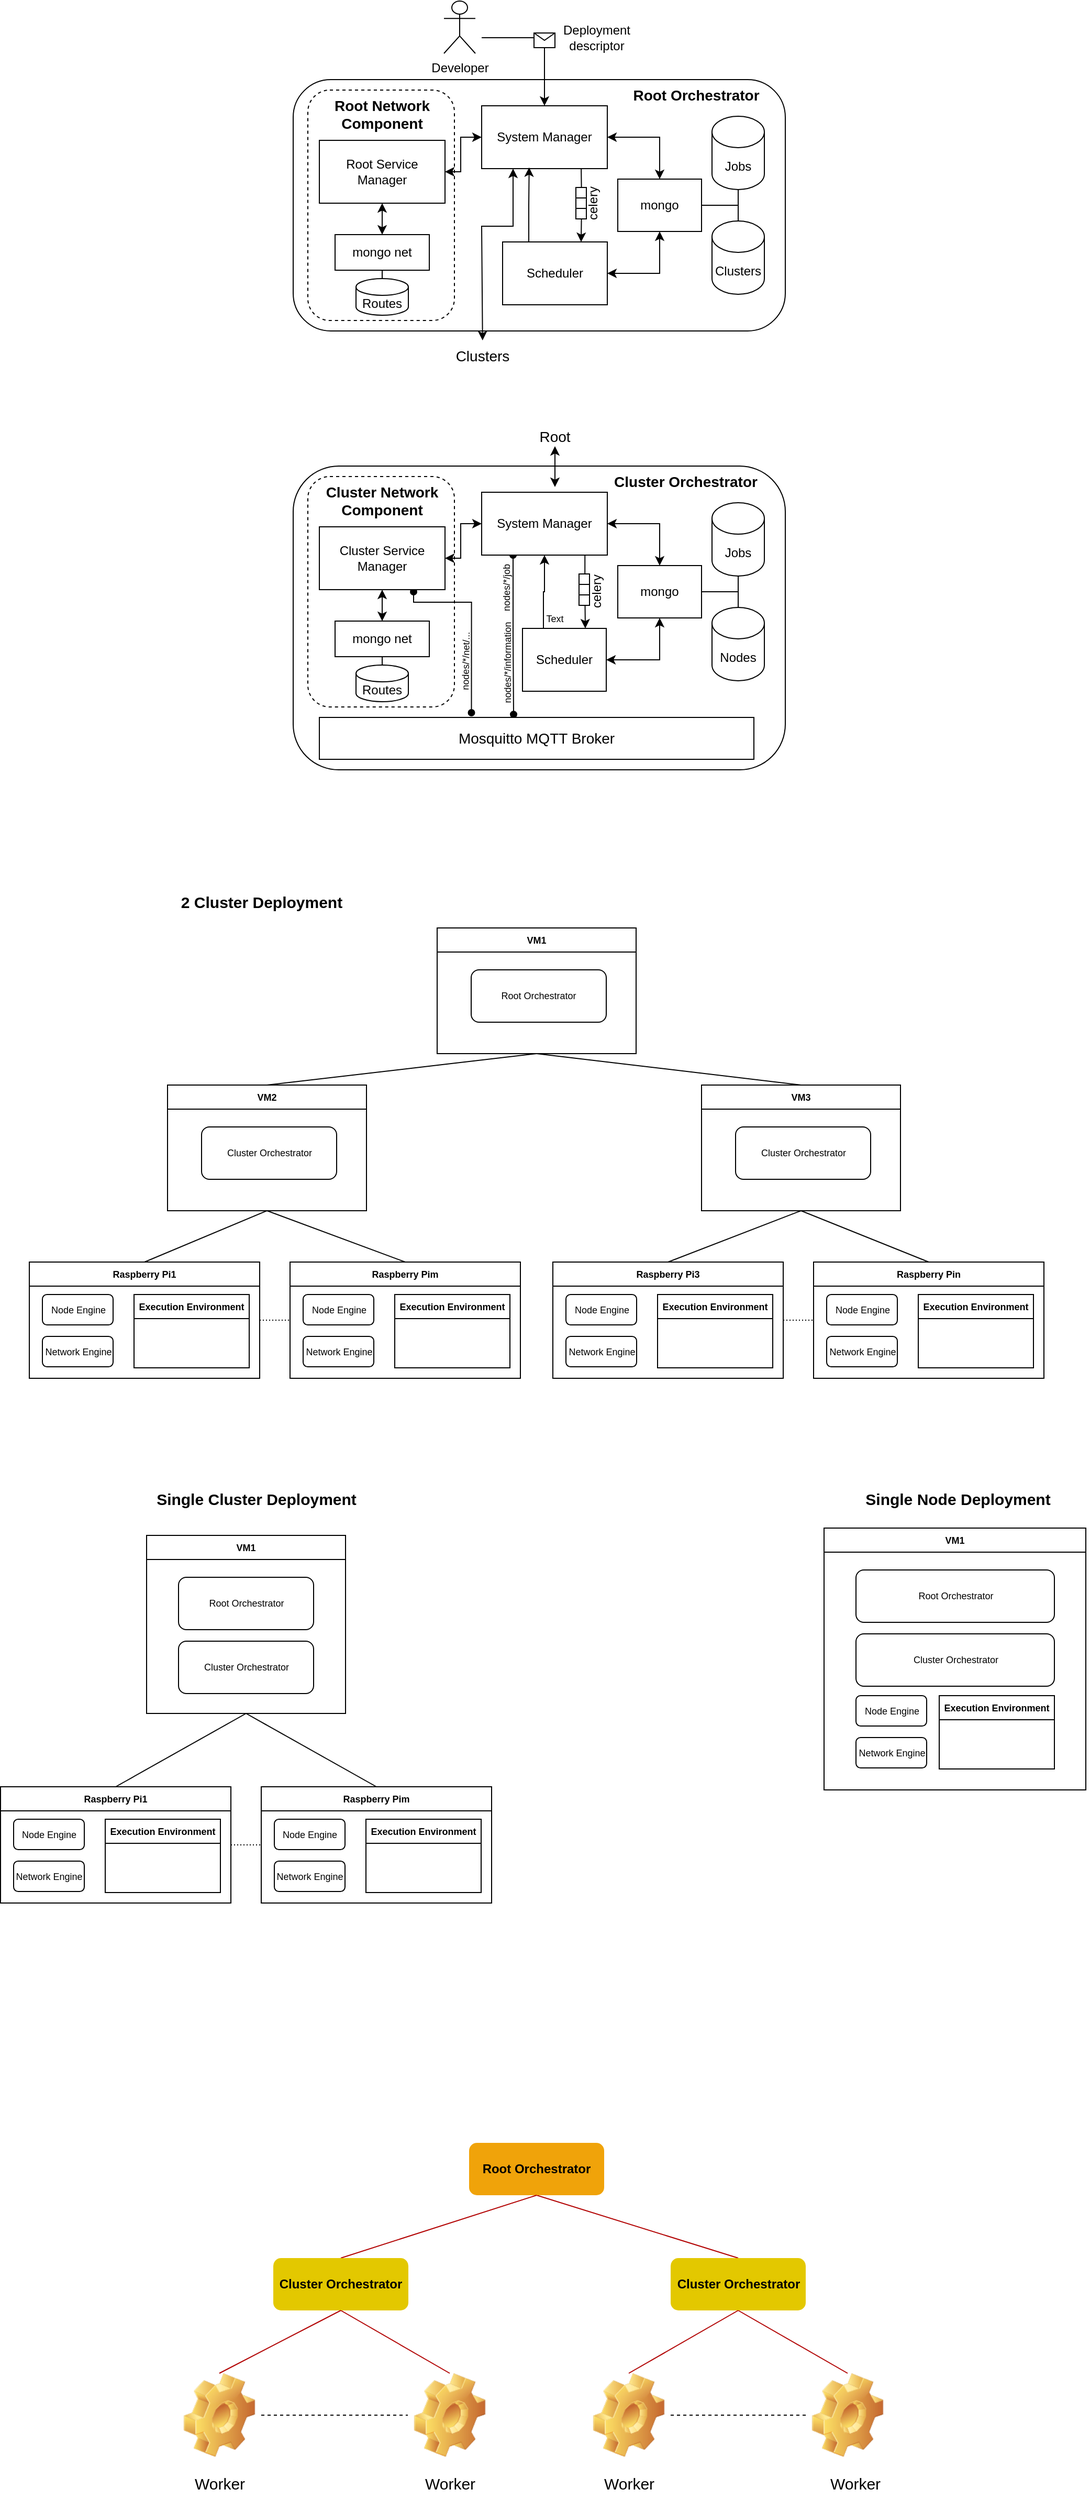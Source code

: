 <mxfile version="16.4.0" type="device"><diagram id="ZdwTuiK6LGV12zfFTO1-" name="Page-1"><mxGraphModel dx="1687" dy="1718" grid="1" gridSize="10" guides="1" tooltips="1" connect="1" arrows="1" fold="1" page="1" pageScale="1" pageWidth="827" pageHeight="1169" math="0" shadow="0"><root><mxCell id="0"/><mxCell id="1" parent="0"/><mxCell id="b5Y4_zGtjNbEffgwSiQB-1" value="" style="rounded=1;whiteSpace=wrap;html=1;" parent="1" vertex="1"><mxGeometry x="160" y="40" width="470" height="240" as="geometry"/></mxCell><mxCell id="b5Y4_zGtjNbEffgwSiQB-14" style="edgeStyle=orthogonalEdgeStyle;rounded=0;orthogonalLoop=1;jettySize=auto;html=1;entryX=0.75;entryY=0;entryDx=0;entryDy=0;endArrow=classic;endFill=1;" parent="1" target="b5Y4_zGtjNbEffgwSiQB-4" edge="1"><mxGeometry relative="1" as="geometry"><mxPoint x="435" y="120" as="sourcePoint"/></mxGeometry></mxCell><mxCell id="b5Y4_zGtjNbEffgwSiQB-27" style="edgeStyle=orthogonalEdgeStyle;rounded=0;orthogonalLoop=1;jettySize=auto;html=1;exitX=1;exitY=0.5;exitDx=0;exitDy=0;entryX=0.5;entryY=0;entryDx=0;entryDy=0;startArrow=classic;startFill=1;endArrow=classic;endFill=1;" parent="1" source="b5Y4_zGtjNbEffgwSiQB-2" target="b5Y4_zGtjNbEffgwSiQB-9" edge="1"><mxGeometry relative="1" as="geometry"/></mxCell><mxCell id="b5Y4_zGtjNbEffgwSiQB-2" value="System Manager" style="rounded=0;whiteSpace=wrap;html=1;" parent="1" vertex="1"><mxGeometry x="340" y="65" width="120" height="60" as="geometry"/></mxCell><mxCell id="b5Y4_zGtjNbEffgwSiQB-26" style="edgeStyle=orthogonalEdgeStyle;rounded=0;orthogonalLoop=1;jettySize=auto;html=1;exitX=1;exitY=0.5;exitDx=0;exitDy=0;endArrow=classic;endFill=1;startArrow=classic;startFill=1;" parent="1" source="b5Y4_zGtjNbEffgwSiQB-4" target="b5Y4_zGtjNbEffgwSiQB-9" edge="1"><mxGeometry relative="1" as="geometry"/></mxCell><mxCell id="b5Y4_zGtjNbEffgwSiQB-71" style="edgeStyle=orthogonalEdgeStyle;rounded=0;orthogonalLoop=1;jettySize=auto;html=1;exitX=0.25;exitY=0;exitDx=0;exitDy=0;entryX=0.378;entryY=0.981;entryDx=0;entryDy=0;entryPerimeter=0;fontSize=14;startArrow=none;startFill=0;endArrow=classic;endFill=1;" parent="1" source="b5Y4_zGtjNbEffgwSiQB-4" target="b5Y4_zGtjNbEffgwSiQB-2" edge="1"><mxGeometry relative="1" as="geometry"/></mxCell><mxCell id="b5Y4_zGtjNbEffgwSiQB-4" value="Scheduler" style="rounded=0;whiteSpace=wrap;html=1;" parent="1" vertex="1"><mxGeometry x="360" y="195" width="100" height="60" as="geometry"/></mxCell><mxCell id="b5Y4_zGtjNbEffgwSiQB-5" value="Jobs" style="shape=cylinder3;whiteSpace=wrap;html=1;boundedLbl=1;backgroundOutline=1;size=15;" parent="1" vertex="1"><mxGeometry x="560" y="75" width="50" height="70" as="geometry"/></mxCell><mxCell id="b5Y4_zGtjNbEffgwSiQB-7" value="" style="rounded=1;whiteSpace=wrap;html=1;dashed=1;" parent="1" vertex="1"><mxGeometry x="174" y="50" width="140" height="220" as="geometry"/></mxCell><mxCell id="b5Y4_zGtjNbEffgwSiQB-33" style="edgeStyle=orthogonalEdgeStyle;rounded=0;orthogonalLoop=1;jettySize=auto;html=1;exitX=0.5;exitY=1;exitDx=0;exitDy=0;entryX=0.5;entryY=0;entryDx=0;entryDy=0;startArrow=classic;startFill=1;endArrow=classic;endFill=1;" parent="1" source="b5Y4_zGtjNbEffgwSiQB-3" target="b5Y4_zGtjNbEffgwSiQB-31" edge="1"><mxGeometry relative="1" as="geometry"/></mxCell><mxCell id="b5Y4_zGtjNbEffgwSiQB-3" value="Root Service Manager" style="rounded=0;whiteSpace=wrap;html=1;" parent="1" vertex="1"><mxGeometry x="185" y="98" width="120" height="60" as="geometry"/></mxCell><mxCell id="b5Y4_zGtjNbEffgwSiQB-6" value="Routes" style="shape=cylinder3;whiteSpace=wrap;html=1;boundedLbl=1;backgroundOutline=1;size=8.0;" parent="1" vertex="1"><mxGeometry x="220" y="230" width="50" height="35" as="geometry"/></mxCell><mxCell id="b5Y4_zGtjNbEffgwSiQB-8" value="Clusters" style="shape=cylinder3;whiteSpace=wrap;html=1;boundedLbl=1;backgroundOutline=1;size=15;" parent="1" vertex="1"><mxGeometry x="560" y="175" width="50" height="70" as="geometry"/></mxCell><mxCell id="b5Y4_zGtjNbEffgwSiQB-11" style="edgeStyle=orthogonalEdgeStyle;rounded=0;orthogonalLoop=1;jettySize=auto;html=1;exitX=1;exitY=0.5;exitDx=0;exitDy=0;entryX=0.5;entryY=1;entryDx=0;entryDy=0;entryPerimeter=0;endArrow=none;endFill=0;" parent="1" source="b5Y4_zGtjNbEffgwSiQB-9" target="b5Y4_zGtjNbEffgwSiQB-5" edge="1"><mxGeometry relative="1" as="geometry"/></mxCell><mxCell id="b5Y4_zGtjNbEffgwSiQB-12" style="edgeStyle=orthogonalEdgeStyle;rounded=0;orthogonalLoop=1;jettySize=auto;html=1;exitX=1;exitY=0.5;exitDx=0;exitDy=0;entryX=0.5;entryY=0;entryDx=0;entryDy=0;entryPerimeter=0;endArrow=none;endFill=0;" parent="1" source="b5Y4_zGtjNbEffgwSiQB-9" target="b5Y4_zGtjNbEffgwSiQB-8" edge="1"><mxGeometry relative="1" as="geometry"/></mxCell><mxCell id="b5Y4_zGtjNbEffgwSiQB-9" value="mongo" style="rounded=0;whiteSpace=wrap;html=1;" parent="1" vertex="1"><mxGeometry x="470" y="135" width="80" height="50" as="geometry"/></mxCell><mxCell id="b5Y4_zGtjNbEffgwSiQB-24" value="" style="group" parent="1" vertex="1" connectable="0"><mxGeometry x="430" y="143" width="10" height="30" as="geometry"/></mxCell><mxCell id="b5Y4_zGtjNbEffgwSiQB-20" value="" style="rounded=0;whiteSpace=wrap;html=1;" parent="b5Y4_zGtjNbEffgwSiQB-24" vertex="1"><mxGeometry width="10" height="10" as="geometry"/></mxCell><mxCell id="b5Y4_zGtjNbEffgwSiQB-21" value="" style="rounded=0;whiteSpace=wrap;html=1;" parent="b5Y4_zGtjNbEffgwSiQB-24" vertex="1"><mxGeometry y="10" width="10" height="10" as="geometry"/></mxCell><mxCell id="b5Y4_zGtjNbEffgwSiQB-22" value="" style="rounded=0;whiteSpace=wrap;html=1;" parent="b5Y4_zGtjNbEffgwSiQB-24" vertex="1"><mxGeometry y="20" width="10" height="10" as="geometry"/></mxCell><mxCell id="b5Y4_zGtjNbEffgwSiQB-25" value="celery" style="text;html=1;strokeColor=none;fillColor=none;align=center;verticalAlign=middle;whiteSpace=wrap;rounded=0;rotation=-90;" parent="1" vertex="1"><mxGeometry x="409" y="148" width="75" height="20" as="geometry"/></mxCell><mxCell id="b5Y4_zGtjNbEffgwSiQB-29" style="edgeStyle=orthogonalEdgeStyle;rounded=0;orthogonalLoop=1;jettySize=auto;html=1;exitX=0;exitY=0.5;exitDx=0;exitDy=0;entryX=1;entryY=0.5;entryDx=0;entryDy=0;startArrow=classic;startFill=1;endArrow=classic;endFill=1;" parent="1" source="b5Y4_zGtjNbEffgwSiQB-2" target="b5Y4_zGtjNbEffgwSiQB-3" edge="1"><mxGeometry relative="1" as="geometry"><Array as="points"><mxPoint x="320" y="95"/><mxPoint x="320" y="128"/></Array></mxGeometry></mxCell><mxCell id="b5Y4_zGtjNbEffgwSiQB-34" style="edgeStyle=orthogonalEdgeStyle;rounded=0;orthogonalLoop=1;jettySize=auto;html=1;exitX=0.5;exitY=1;exitDx=0;exitDy=0;entryX=0.5;entryY=0;entryDx=0;entryDy=0;entryPerimeter=0;startArrow=none;startFill=0;endArrow=none;endFill=0;" parent="1" source="b5Y4_zGtjNbEffgwSiQB-31" target="b5Y4_zGtjNbEffgwSiQB-6" edge="1"><mxGeometry relative="1" as="geometry"/></mxCell><mxCell id="b5Y4_zGtjNbEffgwSiQB-31" value="mongo net" style="rounded=0;whiteSpace=wrap;html=1;" parent="1" vertex="1"><mxGeometry x="200" y="188" width="90" height="34" as="geometry"/></mxCell><mxCell id="b5Y4_zGtjNbEffgwSiQB-35" value="Developer" style="shape=umlActor;verticalLabelPosition=bottom;verticalAlign=top;html=1;outlineConnect=0;" parent="1" vertex="1"><mxGeometry x="304" y="-35" width="30" height="50" as="geometry"/></mxCell><mxCell id="b5Y4_zGtjNbEffgwSiQB-36" value="" style="endArrow=classic;html=1;rounded=0;entryX=0.5;entryY=0;entryDx=0;entryDy=0;" parent="1" target="b5Y4_zGtjNbEffgwSiQB-2" edge="1"><mxGeometry relative="1" as="geometry"><mxPoint x="340" as="sourcePoint"/><mxPoint x="430" y="-40" as="targetPoint"/><Array as="points"><mxPoint x="400"/></Array></mxGeometry></mxCell><mxCell id="b5Y4_zGtjNbEffgwSiQB-37" value="" style="shape=message;html=1;outlineConnect=0;" parent="b5Y4_zGtjNbEffgwSiQB-36" vertex="1"><mxGeometry width="20" height="14" relative="1" as="geometry"><mxPoint x="-10" y="-7" as="offset"/></mxGeometry></mxCell><mxCell id="b5Y4_zGtjNbEffgwSiQB-38" value="Deployment descriptor" style="text;html=1;strokeColor=none;fillColor=none;align=center;verticalAlign=middle;whiteSpace=wrap;rounded=0;" parent="1" vertex="1"><mxGeometry x="420" y="-15" width="60" height="30" as="geometry"/></mxCell><mxCell id="b5Y4_zGtjNbEffgwSiQB-39" value="&lt;b&gt;&lt;font style=&quot;font-size: 14px&quot;&gt;Root Orchestrator&lt;/font&gt;&lt;/b&gt;" style="text;html=1;strokeColor=none;fillColor=none;align=center;verticalAlign=middle;whiteSpace=wrap;rounded=0;dashed=1;" parent="1" vertex="1"><mxGeometry x="480" y="40" width="130" height="30" as="geometry"/></mxCell><mxCell id="b5Y4_zGtjNbEffgwSiQB-40" value="&lt;b&gt;&lt;font style=&quot;font-size: 14px&quot;&gt;Root Network Component&lt;/font&gt;&lt;/b&gt;" style="text;html=1;strokeColor=none;fillColor=none;align=center;verticalAlign=middle;whiteSpace=wrap;rounded=0;dashed=1;" parent="1" vertex="1"><mxGeometry x="185" y="58" width="120" height="30" as="geometry"/></mxCell><mxCell id="b5Y4_zGtjNbEffgwSiQB-42" value="" style="rounded=1;whiteSpace=wrap;html=1;" parent="1" vertex="1"><mxGeometry x="160" y="409" width="470" height="290" as="geometry"/></mxCell><mxCell id="b5Y4_zGtjNbEffgwSiQB-43" style="edgeStyle=orthogonalEdgeStyle;rounded=0;orthogonalLoop=1;jettySize=auto;html=1;exitX=0.822;exitY=0.994;exitDx=0;exitDy=0;entryX=0.75;entryY=0;entryDx=0;entryDy=0;endArrow=classic;endFill=1;exitPerimeter=0;" parent="1" source="b5Y4_zGtjNbEffgwSiQB-45" target="b5Y4_zGtjNbEffgwSiQB-48" edge="1"><mxGeometry relative="1" as="geometry"/></mxCell><mxCell id="b5Y4_zGtjNbEffgwSiQB-44" style="edgeStyle=orthogonalEdgeStyle;rounded=0;orthogonalLoop=1;jettySize=auto;html=1;exitX=1;exitY=0.5;exitDx=0;exitDy=0;entryX=0.5;entryY=0;entryDx=0;entryDy=0;startArrow=classic;startFill=1;endArrow=classic;endFill=1;" parent="1" source="b5Y4_zGtjNbEffgwSiQB-45" target="b5Y4_zGtjNbEffgwSiQB-57" edge="1"><mxGeometry relative="1" as="geometry"/></mxCell><mxCell id="b5Y4_zGtjNbEffgwSiQB-70" style="edgeStyle=orthogonalEdgeStyle;rounded=0;orthogonalLoop=1;jettySize=auto;html=1;exitX=0.25;exitY=1;exitDx=0;exitDy=0;entryX=0.447;entryY=-0.071;entryDx=0;entryDy=0;entryPerimeter=0;fontSize=14;startArrow=oval;startFill=1;endArrow=oval;endFill=1;" parent="1" source="b5Y4_zGtjNbEffgwSiQB-45" target="b5Y4_zGtjNbEffgwSiQB-68" edge="1"><mxGeometry relative="1" as="geometry"/></mxCell><mxCell id="b5Y4_zGtjNbEffgwSiQB-45" value="System Manager" style="rounded=0;whiteSpace=wrap;html=1;" parent="1" vertex="1"><mxGeometry x="340" y="434" width="120" height="60" as="geometry"/></mxCell><mxCell id="b5Y4_zGtjNbEffgwSiQB-46" style="edgeStyle=orthogonalEdgeStyle;rounded=0;orthogonalLoop=1;jettySize=auto;html=1;exitX=0.25;exitY=0;exitDx=0;exitDy=0;entryX=0.5;entryY=1;entryDx=0;entryDy=0;endArrow=classic;endFill=1;" parent="1" source="b5Y4_zGtjNbEffgwSiQB-48" target="b5Y4_zGtjNbEffgwSiQB-45" edge="1"><mxGeometry relative="1" as="geometry"/></mxCell><mxCell id="b5Y4_zGtjNbEffgwSiQB-47" style="edgeStyle=orthogonalEdgeStyle;rounded=0;orthogonalLoop=1;jettySize=auto;html=1;exitX=1;exitY=0.5;exitDx=0;exitDy=0;endArrow=classic;endFill=1;startArrow=classic;startFill=1;" parent="1" source="b5Y4_zGtjNbEffgwSiQB-48" target="b5Y4_zGtjNbEffgwSiQB-57" edge="1"><mxGeometry relative="1" as="geometry"/></mxCell><mxCell id="b5Y4_zGtjNbEffgwSiQB-48" value="Scheduler" style="rounded=0;whiteSpace=wrap;html=1;" parent="1" vertex="1"><mxGeometry x="379" y="564" width="80" height="60" as="geometry"/></mxCell><mxCell id="b5Y4_zGtjNbEffgwSiQB-49" value="Jobs" style="shape=cylinder3;whiteSpace=wrap;html=1;boundedLbl=1;backgroundOutline=1;size=15;" parent="1" vertex="1"><mxGeometry x="560" y="444" width="50" height="70" as="geometry"/></mxCell><mxCell id="b5Y4_zGtjNbEffgwSiQB-50" value="" style="rounded=1;whiteSpace=wrap;html=1;dashed=1;" parent="1" vertex="1"><mxGeometry x="174" y="419" width="140" height="220" as="geometry"/></mxCell><mxCell id="b5Y4_zGtjNbEffgwSiQB-51" style="edgeStyle=orthogonalEdgeStyle;rounded=0;orthogonalLoop=1;jettySize=auto;html=1;exitX=0.5;exitY=1;exitDx=0;exitDy=0;entryX=0.5;entryY=0;entryDx=0;entryDy=0;startArrow=classic;startFill=1;endArrow=classic;endFill=1;" parent="1" source="b5Y4_zGtjNbEffgwSiQB-52" target="b5Y4_zGtjNbEffgwSiQB-65" edge="1"><mxGeometry relative="1" as="geometry"/></mxCell><mxCell id="b5Y4_zGtjNbEffgwSiQB-69" style="edgeStyle=orthogonalEdgeStyle;rounded=0;orthogonalLoop=1;jettySize=auto;html=1;fontSize=14;startArrow=oval;startFill=1;endArrow=oval;endFill=1;entryX=0.35;entryY=-0.113;entryDx=0;entryDy=0;entryPerimeter=0;" parent="1" target="b5Y4_zGtjNbEffgwSiQB-68" edge="1"><mxGeometry relative="1" as="geometry"><mxPoint x="275" y="529" as="sourcePoint"/><mxPoint x="330" y="639" as="targetPoint"/><Array as="points"><mxPoint x="275" y="539"/><mxPoint x="330" y="539"/></Array></mxGeometry></mxCell><mxCell id="b5Y4_zGtjNbEffgwSiQB-52" value="Cluster Service Manager" style="rounded=0;whiteSpace=wrap;html=1;" parent="1" vertex="1"><mxGeometry x="185" y="467" width="120" height="60" as="geometry"/></mxCell><mxCell id="b5Y4_zGtjNbEffgwSiQB-53" value="Routes" style="shape=cylinder3;whiteSpace=wrap;html=1;boundedLbl=1;backgroundOutline=1;size=8.0;" parent="1" vertex="1"><mxGeometry x="220" y="599" width="50" height="35" as="geometry"/></mxCell><mxCell id="b5Y4_zGtjNbEffgwSiQB-54" value="Nodes" style="shape=cylinder3;whiteSpace=wrap;html=1;boundedLbl=1;backgroundOutline=1;size=15;" parent="1" vertex="1"><mxGeometry x="560" y="544" width="50" height="70" as="geometry"/></mxCell><mxCell id="b5Y4_zGtjNbEffgwSiQB-55" style="edgeStyle=orthogonalEdgeStyle;rounded=0;orthogonalLoop=1;jettySize=auto;html=1;exitX=1;exitY=0.5;exitDx=0;exitDy=0;entryX=0.5;entryY=1;entryDx=0;entryDy=0;entryPerimeter=0;endArrow=none;endFill=0;" parent="1" source="b5Y4_zGtjNbEffgwSiQB-57" target="b5Y4_zGtjNbEffgwSiQB-49" edge="1"><mxGeometry relative="1" as="geometry"/></mxCell><mxCell id="b5Y4_zGtjNbEffgwSiQB-56" style="edgeStyle=orthogonalEdgeStyle;rounded=0;orthogonalLoop=1;jettySize=auto;html=1;exitX=1;exitY=0.5;exitDx=0;exitDy=0;entryX=0.5;entryY=0;entryDx=0;entryDy=0;entryPerimeter=0;endArrow=none;endFill=0;" parent="1" source="b5Y4_zGtjNbEffgwSiQB-57" target="b5Y4_zGtjNbEffgwSiQB-54" edge="1"><mxGeometry relative="1" as="geometry"/></mxCell><mxCell id="b5Y4_zGtjNbEffgwSiQB-57" value="mongo" style="rounded=0;whiteSpace=wrap;html=1;" parent="1" vertex="1"><mxGeometry x="470" y="504" width="80" height="50" as="geometry"/></mxCell><mxCell id="b5Y4_zGtjNbEffgwSiQB-58" value="" style="group" parent="1" vertex="1" connectable="0"><mxGeometry x="433" y="512" width="10" height="30" as="geometry"/></mxCell><mxCell id="b5Y4_zGtjNbEffgwSiQB-59" value="" style="rounded=0;whiteSpace=wrap;html=1;" parent="b5Y4_zGtjNbEffgwSiQB-58" vertex="1"><mxGeometry width="10" height="10" as="geometry"/></mxCell><mxCell id="b5Y4_zGtjNbEffgwSiQB-60" value="" style="rounded=0;whiteSpace=wrap;html=1;" parent="b5Y4_zGtjNbEffgwSiQB-58" vertex="1"><mxGeometry y="10" width="10" height="10" as="geometry"/></mxCell><mxCell id="b5Y4_zGtjNbEffgwSiQB-61" value="" style="rounded=0;whiteSpace=wrap;html=1;" parent="b5Y4_zGtjNbEffgwSiQB-58" vertex="1"><mxGeometry y="20" width="10" height="10" as="geometry"/></mxCell><mxCell id="b5Y4_zGtjNbEffgwSiQB-62" value="celery" style="text;html=1;strokeColor=none;fillColor=none;align=center;verticalAlign=middle;whiteSpace=wrap;rounded=0;rotation=-90;" parent="1" vertex="1"><mxGeometry x="412.5" y="519" width="75" height="20" as="geometry"/></mxCell><mxCell id="b5Y4_zGtjNbEffgwSiQB-63" style="edgeStyle=orthogonalEdgeStyle;rounded=0;orthogonalLoop=1;jettySize=auto;html=1;exitX=0;exitY=0.5;exitDx=0;exitDy=0;entryX=1;entryY=0.5;entryDx=0;entryDy=0;startArrow=classic;startFill=1;endArrow=classic;endFill=1;" parent="1" source="b5Y4_zGtjNbEffgwSiQB-45" target="b5Y4_zGtjNbEffgwSiQB-52" edge="1"><mxGeometry relative="1" as="geometry"><Array as="points"><mxPoint x="320" y="464"/><mxPoint x="320" y="497"/></Array></mxGeometry></mxCell><mxCell id="b5Y4_zGtjNbEffgwSiQB-64" style="edgeStyle=orthogonalEdgeStyle;rounded=0;orthogonalLoop=1;jettySize=auto;html=1;exitX=0.5;exitY=1;exitDx=0;exitDy=0;entryX=0.5;entryY=0;entryDx=0;entryDy=0;entryPerimeter=0;startArrow=none;startFill=0;endArrow=none;endFill=0;" parent="1" source="b5Y4_zGtjNbEffgwSiQB-65" target="b5Y4_zGtjNbEffgwSiQB-53" edge="1"><mxGeometry relative="1" as="geometry"/></mxCell><mxCell id="b5Y4_zGtjNbEffgwSiQB-65" value="mongo net" style="rounded=0;whiteSpace=wrap;html=1;" parent="1" vertex="1"><mxGeometry x="200" y="557" width="90" height="34" as="geometry"/></mxCell><mxCell id="b5Y4_zGtjNbEffgwSiQB-66" value="&lt;b&gt;&lt;font style=&quot;font-size: 14px&quot;&gt;Cluster Orchestrator&lt;/font&gt;&lt;/b&gt;" style="text;html=1;strokeColor=none;fillColor=none;align=center;verticalAlign=middle;whiteSpace=wrap;rounded=0;dashed=1;" parent="1" vertex="1"><mxGeometry x="460" y="409" width="150" height="30" as="geometry"/></mxCell><mxCell id="b5Y4_zGtjNbEffgwSiQB-67" value="&lt;b&gt;&lt;font style=&quot;font-size: 14px&quot;&gt;Cluster Network Component&lt;/font&gt;&lt;/b&gt;" style="text;html=1;strokeColor=none;fillColor=none;align=center;verticalAlign=middle;whiteSpace=wrap;rounded=0;dashed=1;" parent="1" vertex="1"><mxGeometry x="185" y="427" width="120" height="30" as="geometry"/></mxCell><mxCell id="b5Y4_zGtjNbEffgwSiQB-68" value="Mosquitto MQTT Broker" style="rounded=0;whiteSpace=wrap;html=1;fontSize=14;" parent="1" vertex="1"><mxGeometry x="185" y="649" width="415" height="40" as="geometry"/></mxCell><mxCell id="b5Y4_zGtjNbEffgwSiQB-74" value="" style="endArrow=classic;startArrow=classic;html=1;rounded=0;fontSize=14;entryX=0.25;entryY=1;entryDx=0;entryDy=0;" parent="1" source="b5Y4_zGtjNbEffgwSiQB-75" target="b5Y4_zGtjNbEffgwSiQB-2" edge="1"><mxGeometry width="50" height="50" relative="1" as="geometry"><mxPoint x="340" y="290" as="sourcePoint"/><mxPoint x="390" y="260" as="targetPoint"/><Array as="points"><mxPoint x="340" y="180"/><mxPoint x="370" y="180"/></Array></mxGeometry></mxCell><mxCell id="b5Y4_zGtjNbEffgwSiQB-75" value="Clusters" style="text;html=1;strokeColor=none;fillColor=none;align=center;verticalAlign=middle;whiteSpace=wrap;rounded=0;fontSize=14;" parent="1" vertex="1"><mxGeometry x="311" y="289" width="60" height="30" as="geometry"/></mxCell><mxCell id="b5Y4_zGtjNbEffgwSiQB-76" value="" style="endArrow=classic;startArrow=classic;html=1;rounded=0;fontSize=14;" parent="1" edge="1"><mxGeometry width="50" height="50" relative="1" as="geometry"><mxPoint x="410" y="429" as="sourcePoint"/><mxPoint x="410" y="390" as="targetPoint"/></mxGeometry></mxCell><mxCell id="b5Y4_zGtjNbEffgwSiQB-77" value="Root" style="text;html=1;strokeColor=none;fillColor=none;align=center;verticalAlign=middle;whiteSpace=wrap;rounded=0;fontSize=14;" parent="1" vertex="1"><mxGeometry x="380" y="366" width="60" height="30" as="geometry"/></mxCell><mxCell id="b5Y4_zGtjNbEffgwSiQB-78" value="&lt;font style=&quot;font-size: 9px&quot;&gt;nodes/*/net/...&lt;/font&gt;" style="text;html=1;strokeColor=none;fillColor=none;align=center;verticalAlign=middle;whiteSpace=wrap;rounded=0;fontSize=14;rotation=-89;" parent="1" vertex="1"><mxGeometry x="293" y="580" width="60" height="30" as="geometry"/></mxCell><mxCell id="b5Y4_zGtjNbEffgwSiQB-79" value="Text" style="text;html=1;strokeColor=none;fillColor=none;align=center;verticalAlign=middle;whiteSpace=wrap;rounded=0;fontSize=9;" parent="1" vertex="1"><mxGeometry x="380" y="540" width="60" height="30" as="geometry"/></mxCell><mxCell id="b5Y4_zGtjNbEffgwSiQB-80" value="nodes/*/information&amp;nbsp;&amp;nbsp;" style="text;html=1;strokeColor=none;fillColor=none;align=center;verticalAlign=middle;whiteSpace=wrap;rounded=0;fontSize=9;rotation=-90;" parent="1" vertex="1"><mxGeometry x="335" y="579" width="60" height="30" as="geometry"/></mxCell><mxCell id="b5Y4_zGtjNbEffgwSiQB-81" value="nodes/*/job" style="text;html=1;strokeColor=none;fillColor=none;align=center;verticalAlign=middle;whiteSpace=wrap;rounded=0;fontSize=9;rotation=-90;" parent="1" vertex="1"><mxGeometry x="334" y="510" width="60" height="30" as="geometry"/></mxCell><mxCell id="b5Y4_zGtjNbEffgwSiQB-82" value="VM1" style="swimlane;fontSize=9;" parent="1" vertex="1"><mxGeometry x="297.5" y="850" width="190" height="120" as="geometry"/></mxCell><mxCell id="b5Y4_zGtjNbEffgwSiQB-83" value="Root Orchestrator" style="rounded=1;whiteSpace=wrap;html=1;fontSize=9;" parent="b5Y4_zGtjNbEffgwSiQB-82" vertex="1"><mxGeometry x="32.5" y="40" width="129" height="50" as="geometry"/></mxCell><mxCell id="b5Y4_zGtjNbEffgwSiQB-110" style="edgeStyle=none;rounded=0;orthogonalLoop=1;jettySize=auto;html=1;exitX=0.5;exitY=0;exitDx=0;exitDy=0;entryX=0.5;entryY=1;entryDx=0;entryDy=0;fontSize=9;startArrow=none;startFill=0;endArrow=none;endFill=0;" parent="1" source="b5Y4_zGtjNbEffgwSiQB-86" target="b5Y4_zGtjNbEffgwSiQB-82" edge="1"><mxGeometry relative="1" as="geometry"/></mxCell><mxCell id="b5Y4_zGtjNbEffgwSiQB-86" value="VM2" style="swimlane;fontSize=9;" parent="1" vertex="1"><mxGeometry x="40" y="1000" width="190" height="120" as="geometry"/></mxCell><mxCell id="b5Y4_zGtjNbEffgwSiQB-87" value="Cluster Orchestrator" style="rounded=1;whiteSpace=wrap;html=1;fontSize=9;" parent="b5Y4_zGtjNbEffgwSiQB-86" vertex="1"><mxGeometry x="32.5" y="40" width="129" height="50" as="geometry"/></mxCell><mxCell id="b5Y4_zGtjNbEffgwSiQB-111" style="edgeStyle=none;rounded=0;orthogonalLoop=1;jettySize=auto;html=1;exitX=0.5;exitY=0;exitDx=0;exitDy=0;entryX=0.5;entryY=1;entryDx=0;entryDy=0;fontSize=9;startArrow=none;startFill=0;endArrow=none;endFill=0;" parent="1" source="b5Y4_zGtjNbEffgwSiQB-88" target="b5Y4_zGtjNbEffgwSiQB-82" edge="1"><mxGeometry relative="1" as="geometry"/></mxCell><mxCell id="b5Y4_zGtjNbEffgwSiQB-88" value="VM3" style="swimlane;fontSize=9;" parent="1" vertex="1"><mxGeometry x="550" y="1000" width="190" height="120" as="geometry"/></mxCell><mxCell id="b5Y4_zGtjNbEffgwSiQB-89" value="Cluster Orchestrator" style="rounded=1;whiteSpace=wrap;html=1;fontSize=9;" parent="b5Y4_zGtjNbEffgwSiQB-88" vertex="1"><mxGeometry x="32.5" y="40" width="129" height="50" as="geometry"/></mxCell><mxCell id="b5Y4_zGtjNbEffgwSiQB-106" style="rounded=0;orthogonalLoop=1;jettySize=auto;html=1;exitX=0.5;exitY=0;exitDx=0;exitDy=0;entryX=0.5;entryY=1;entryDx=0;entryDy=0;fontSize=9;startArrow=none;startFill=0;endArrow=none;endFill=0;" parent="1" source="b5Y4_zGtjNbEffgwSiQB-90" target="b5Y4_zGtjNbEffgwSiQB-86" edge="1"><mxGeometry relative="1" as="geometry"/></mxCell><mxCell id="b5Y4_zGtjNbEffgwSiQB-120" style="edgeStyle=none;rounded=0;orthogonalLoop=1;jettySize=auto;html=1;exitX=1;exitY=0.5;exitDx=0;exitDy=0;entryX=0;entryY=0.5;entryDx=0;entryDy=0;dashed=1;dashPattern=1 2;fontSize=15;startArrow=none;startFill=0;endArrow=none;endFill=0;" parent="1" source="b5Y4_zGtjNbEffgwSiQB-90" target="b5Y4_zGtjNbEffgwSiQB-94" edge="1"><mxGeometry relative="1" as="geometry"/></mxCell><mxCell id="b5Y4_zGtjNbEffgwSiQB-90" value="Raspberry Pi1" style="swimlane;fontSize=9;" parent="1" vertex="1"><mxGeometry x="-92" y="1169" width="220" height="111" as="geometry"/></mxCell><mxCell id="b5Y4_zGtjNbEffgwSiQB-91" value="Node Engine" style="rounded=1;whiteSpace=wrap;html=1;fontSize=9;" parent="b5Y4_zGtjNbEffgwSiQB-90" vertex="1"><mxGeometry x="12.5" y="31" width="67.5" height="29" as="geometry"/></mxCell><mxCell id="b5Y4_zGtjNbEffgwSiQB-92" value="Network Engine" style="rounded=1;whiteSpace=wrap;html=1;fontSize=9;" parent="b5Y4_zGtjNbEffgwSiQB-90" vertex="1"><mxGeometry x="12.5" y="71" width="67.5" height="29" as="geometry"/></mxCell><mxCell id="b5Y4_zGtjNbEffgwSiQB-93" value="Execution Environment" style="swimlane;fontSize=9;" parent="b5Y4_zGtjNbEffgwSiQB-90" vertex="1"><mxGeometry x="100" y="31" width="110" height="70" as="geometry"/></mxCell><mxCell id="b5Y4_zGtjNbEffgwSiQB-94" value="Raspberry Pim" style="swimlane;fontSize=9;" parent="1" vertex="1"><mxGeometry x="157" y="1169" width="220" height="111" as="geometry"/></mxCell><mxCell id="b5Y4_zGtjNbEffgwSiQB-95" value="Node Engine" style="rounded=1;whiteSpace=wrap;html=1;fontSize=9;" parent="b5Y4_zGtjNbEffgwSiQB-94" vertex="1"><mxGeometry x="12.5" y="31" width="67.5" height="29" as="geometry"/></mxCell><mxCell id="b5Y4_zGtjNbEffgwSiQB-96" value="Network Engine" style="rounded=1;whiteSpace=wrap;html=1;fontSize=9;" parent="b5Y4_zGtjNbEffgwSiQB-94" vertex="1"><mxGeometry x="12.5" y="71" width="67.5" height="29" as="geometry"/></mxCell><mxCell id="b5Y4_zGtjNbEffgwSiQB-97" value="Execution Environment" style="swimlane;fontSize=9;" parent="b5Y4_zGtjNbEffgwSiQB-94" vertex="1"><mxGeometry x="100" y="31" width="110" height="70" as="geometry"/></mxCell><mxCell id="b5Y4_zGtjNbEffgwSiQB-108" style="edgeStyle=none;rounded=0;orthogonalLoop=1;jettySize=auto;html=1;exitX=0.5;exitY=0;exitDx=0;exitDy=0;entryX=0.5;entryY=1;entryDx=0;entryDy=0;fontSize=9;startArrow=none;startFill=0;endArrow=none;endFill=0;" parent="1" source="b5Y4_zGtjNbEffgwSiQB-98" target="b5Y4_zGtjNbEffgwSiQB-88" edge="1"><mxGeometry relative="1" as="geometry"/></mxCell><mxCell id="b5Y4_zGtjNbEffgwSiQB-119" style="edgeStyle=none;rounded=0;orthogonalLoop=1;jettySize=auto;html=1;exitX=1;exitY=0.5;exitDx=0;exitDy=0;entryX=0;entryY=0.5;entryDx=0;entryDy=0;fontSize=15;startArrow=none;startFill=0;endArrow=none;endFill=0;dashed=1;dashPattern=1 2;" parent="1" source="b5Y4_zGtjNbEffgwSiQB-98" target="b5Y4_zGtjNbEffgwSiQB-102" edge="1"><mxGeometry relative="1" as="geometry"/></mxCell><mxCell id="b5Y4_zGtjNbEffgwSiQB-98" value="Raspberry Pi3" style="swimlane;fontSize=9;" parent="1" vertex="1"><mxGeometry x="408" y="1169" width="220" height="111" as="geometry"/></mxCell><mxCell id="b5Y4_zGtjNbEffgwSiQB-99" value="Node Engine" style="rounded=1;whiteSpace=wrap;html=1;fontSize=9;" parent="b5Y4_zGtjNbEffgwSiQB-98" vertex="1"><mxGeometry x="12.5" y="31" width="67.5" height="29" as="geometry"/></mxCell><mxCell id="b5Y4_zGtjNbEffgwSiQB-100" value="Network Engine" style="rounded=1;whiteSpace=wrap;html=1;fontSize=9;" parent="b5Y4_zGtjNbEffgwSiQB-98" vertex="1"><mxGeometry x="12.5" y="71" width="67.5" height="29" as="geometry"/></mxCell><mxCell id="b5Y4_zGtjNbEffgwSiQB-101" value="Execution Environment" style="swimlane;fontSize=9;" parent="b5Y4_zGtjNbEffgwSiQB-98" vertex="1"><mxGeometry x="100" y="31" width="110" height="70" as="geometry"/></mxCell><mxCell id="b5Y4_zGtjNbEffgwSiQB-102" value="Raspberry Pin" style="swimlane;fontSize=9;" parent="1" vertex="1"><mxGeometry x="657" y="1169" width="220" height="111" as="geometry"/></mxCell><mxCell id="b5Y4_zGtjNbEffgwSiQB-103" value="Node Engine" style="rounded=1;whiteSpace=wrap;html=1;fontSize=9;" parent="b5Y4_zGtjNbEffgwSiQB-102" vertex="1"><mxGeometry x="12.5" y="31" width="67.5" height="29" as="geometry"/></mxCell><mxCell id="b5Y4_zGtjNbEffgwSiQB-104" value="Network Engine" style="rounded=1;whiteSpace=wrap;html=1;fontSize=9;" parent="b5Y4_zGtjNbEffgwSiQB-102" vertex="1"><mxGeometry x="12.5" y="71" width="67.5" height="29" as="geometry"/></mxCell><mxCell id="b5Y4_zGtjNbEffgwSiQB-105" value="Execution Environment" style="swimlane;fontSize=9;" parent="b5Y4_zGtjNbEffgwSiQB-102" vertex="1"><mxGeometry x="100" y="31" width="110" height="70" as="geometry"/></mxCell><mxCell id="b5Y4_zGtjNbEffgwSiQB-107" style="edgeStyle=none;rounded=0;orthogonalLoop=1;jettySize=auto;html=1;exitX=0.5;exitY=1;exitDx=0;exitDy=0;entryX=0.5;entryY=0;entryDx=0;entryDy=0;fontSize=9;startArrow=none;startFill=0;endArrow=none;endFill=0;" parent="1" source="b5Y4_zGtjNbEffgwSiQB-86" target="b5Y4_zGtjNbEffgwSiQB-94" edge="1"><mxGeometry relative="1" as="geometry"/></mxCell><mxCell id="b5Y4_zGtjNbEffgwSiQB-109" style="edgeStyle=none;rounded=0;orthogonalLoop=1;jettySize=auto;html=1;exitX=0.5;exitY=1;exitDx=0;exitDy=0;entryX=0.5;entryY=0;entryDx=0;entryDy=0;fontSize=9;startArrow=none;startFill=0;endArrow=none;endFill=0;" parent="1" source="b5Y4_zGtjNbEffgwSiQB-88" target="b5Y4_zGtjNbEffgwSiQB-102" edge="1"><mxGeometry relative="1" as="geometry"/></mxCell><mxCell id="b5Y4_zGtjNbEffgwSiQB-112" value="&lt;b&gt;&lt;font style=&quot;font-size: 15px&quot;&gt;2 Cluster Deployment&lt;/font&gt;&lt;/b&gt;" style="text;html=1;strokeColor=none;fillColor=none;align=center;verticalAlign=middle;whiteSpace=wrap;rounded=0;fontSize=9;" parent="1" vertex="1"><mxGeometry x="40" y="810" width="180" height="30" as="geometry"/></mxCell><mxCell id="b5Y4_zGtjNbEffgwSiQB-113" value="&lt;b&gt;&lt;font style=&quot;font-size: 15px&quot;&gt;Single Cluster Deployment&lt;/font&gt;&lt;/b&gt;" style="text;html=1;strokeColor=none;fillColor=none;align=center;verticalAlign=middle;whiteSpace=wrap;rounded=0;fontSize=9;" parent="1" vertex="1"><mxGeometry y="1380" width="250" height="30" as="geometry"/></mxCell><mxCell id="b5Y4_zGtjNbEffgwSiQB-131" style="edgeStyle=none;rounded=0;orthogonalLoop=1;jettySize=auto;html=1;exitX=0.5;exitY=1;exitDx=0;exitDy=0;entryX=0.5;entryY=0;entryDx=0;entryDy=0;fontSize=15;startArrow=none;startFill=0;endArrow=none;endFill=0;" parent="1" source="b5Y4_zGtjNbEffgwSiQB-116" target="b5Y4_zGtjNbEffgwSiQB-126" edge="1"><mxGeometry relative="1" as="geometry"/></mxCell><mxCell id="b5Y4_zGtjNbEffgwSiQB-116" value="VM1" style="swimlane;fontSize=9;" parent="1" vertex="1"><mxGeometry x="20" y="1430" width="190" height="170" as="geometry"/></mxCell><mxCell id="b5Y4_zGtjNbEffgwSiQB-117" value="Cluster Orchestrator" style="rounded=1;whiteSpace=wrap;html=1;fontSize=9;" parent="b5Y4_zGtjNbEffgwSiQB-116" vertex="1"><mxGeometry x="30.5" y="101" width="129" height="50" as="geometry"/></mxCell><mxCell id="b5Y4_zGtjNbEffgwSiQB-118" value="Root Orchestrator" style="rounded=1;whiteSpace=wrap;html=1;fontSize=9;" parent="b5Y4_zGtjNbEffgwSiQB-116" vertex="1"><mxGeometry x="30.5" y="40" width="129" height="50" as="geometry"/></mxCell><mxCell id="b5Y4_zGtjNbEffgwSiQB-121" style="edgeStyle=none;rounded=0;orthogonalLoop=1;jettySize=auto;html=1;exitX=1;exitY=0.5;exitDx=0;exitDy=0;entryX=0;entryY=0.5;entryDx=0;entryDy=0;dashed=1;dashPattern=1 2;fontSize=15;startArrow=none;startFill=0;endArrow=none;endFill=0;" parent="1" source="b5Y4_zGtjNbEffgwSiQB-122" target="b5Y4_zGtjNbEffgwSiQB-126" edge="1"><mxGeometry relative="1" as="geometry"/></mxCell><mxCell id="b5Y4_zGtjNbEffgwSiQB-130" style="rounded=0;orthogonalLoop=1;jettySize=auto;html=1;exitX=0.5;exitY=0;exitDx=0;exitDy=0;entryX=0.5;entryY=1;entryDx=0;entryDy=0;fontSize=15;startArrow=none;startFill=0;endArrow=none;endFill=0;" parent="1" source="b5Y4_zGtjNbEffgwSiQB-122" target="b5Y4_zGtjNbEffgwSiQB-116" edge="1"><mxGeometry relative="1" as="geometry"/></mxCell><mxCell id="b5Y4_zGtjNbEffgwSiQB-122" value="Raspberry Pi1" style="swimlane;fontSize=9;" parent="1" vertex="1"><mxGeometry x="-119.5" y="1670" width="220" height="111" as="geometry"/></mxCell><mxCell id="b5Y4_zGtjNbEffgwSiQB-123" value="Node Engine" style="rounded=1;whiteSpace=wrap;html=1;fontSize=9;" parent="b5Y4_zGtjNbEffgwSiQB-122" vertex="1"><mxGeometry x="12.5" y="31" width="67.5" height="29" as="geometry"/></mxCell><mxCell id="b5Y4_zGtjNbEffgwSiQB-124" value="Network Engine" style="rounded=1;whiteSpace=wrap;html=1;fontSize=9;" parent="b5Y4_zGtjNbEffgwSiQB-122" vertex="1"><mxGeometry x="12.5" y="71" width="67.5" height="29" as="geometry"/></mxCell><mxCell id="b5Y4_zGtjNbEffgwSiQB-125" value="Execution Environment" style="swimlane;fontSize=9;" parent="b5Y4_zGtjNbEffgwSiQB-122" vertex="1"><mxGeometry x="100" y="31" width="110" height="70" as="geometry"/></mxCell><mxCell id="b5Y4_zGtjNbEffgwSiQB-126" value="Raspberry Pim" style="swimlane;fontSize=9;" parent="1" vertex="1"><mxGeometry x="129.5" y="1670" width="220" height="111" as="geometry"/></mxCell><mxCell id="b5Y4_zGtjNbEffgwSiQB-127" value="Node Engine" style="rounded=1;whiteSpace=wrap;html=1;fontSize=9;" parent="b5Y4_zGtjNbEffgwSiQB-126" vertex="1"><mxGeometry x="12.5" y="31" width="67.5" height="29" as="geometry"/></mxCell><mxCell id="b5Y4_zGtjNbEffgwSiQB-128" value="Network Engine" style="rounded=1;whiteSpace=wrap;html=1;fontSize=9;" parent="b5Y4_zGtjNbEffgwSiQB-126" vertex="1"><mxGeometry x="12.5" y="71" width="67.5" height="29" as="geometry"/></mxCell><mxCell id="b5Y4_zGtjNbEffgwSiQB-129" value="Execution Environment" style="swimlane;fontSize=9;" parent="b5Y4_zGtjNbEffgwSiQB-126" vertex="1"><mxGeometry x="100" y="31" width="110" height="70" as="geometry"/></mxCell><mxCell id="b5Y4_zGtjNbEffgwSiQB-132" value="&lt;b&gt;&lt;font style=&quot;font-size: 15px&quot;&gt;Single Node Deployment&lt;/font&gt;&lt;/b&gt;" style="text;html=1;strokeColor=none;fillColor=none;align=center;verticalAlign=middle;whiteSpace=wrap;rounded=0;fontSize=9;" parent="1" vertex="1"><mxGeometry x="670" y="1380" width="250" height="30" as="geometry"/></mxCell><mxCell id="b5Y4_zGtjNbEffgwSiQB-133" value="VM1" style="swimlane;fontSize=9;" parent="1" vertex="1"><mxGeometry x="667" y="1423" width="250" height="250" as="geometry"/></mxCell><mxCell id="b5Y4_zGtjNbEffgwSiQB-134" value="Cluster Orchestrator" style="rounded=1;whiteSpace=wrap;html=1;fontSize=9;" parent="b5Y4_zGtjNbEffgwSiQB-133" vertex="1"><mxGeometry x="30.5" y="101" width="189.5" height="50" as="geometry"/></mxCell><mxCell id="b5Y4_zGtjNbEffgwSiQB-135" value="Root Orchestrator" style="rounded=1;whiteSpace=wrap;html=1;fontSize=9;" parent="b5Y4_zGtjNbEffgwSiQB-133" vertex="1"><mxGeometry x="30.5" y="40" width="189.5" height="50" as="geometry"/></mxCell><mxCell id="b5Y4_zGtjNbEffgwSiQB-136" value="Node Engine" style="rounded=1;whiteSpace=wrap;html=1;fontSize=9;" parent="b5Y4_zGtjNbEffgwSiQB-133" vertex="1"><mxGeometry x="30.5" y="160" width="67.5" height="29" as="geometry"/></mxCell><mxCell id="b5Y4_zGtjNbEffgwSiQB-137" value="Network Engine" style="rounded=1;whiteSpace=wrap;html=1;fontSize=9;" parent="b5Y4_zGtjNbEffgwSiQB-133" vertex="1"><mxGeometry x="30.5" y="200" width="67.5" height="29" as="geometry"/></mxCell><mxCell id="b5Y4_zGtjNbEffgwSiQB-138" value="Execution Environment" style="swimlane;fontSize=9;" parent="b5Y4_zGtjNbEffgwSiQB-133" vertex="1"><mxGeometry x="110" y="160" width="110" height="70" as="geometry"/></mxCell><mxCell id="b5Y4_zGtjNbEffgwSiQB-158" style="edgeStyle=none;rounded=0;orthogonalLoop=1;jettySize=auto;html=1;exitX=0.5;exitY=1;exitDx=0;exitDy=0;entryX=0.5;entryY=0;entryDx=0;entryDy=0;fontSize=15;startArrow=none;startFill=0;endArrow=none;endFill=0;fillColor=#e51400;strokeColor=#B20000;" parent="1" source="b5Y4_zGtjNbEffgwSiQB-139" target="b5Y4_zGtjNbEffgwSiQB-141" edge="1"><mxGeometry relative="1" as="geometry"/></mxCell><mxCell id="b5Y4_zGtjNbEffgwSiQB-139" value="&lt;b&gt;&lt;font style=&quot;font-size: 12px&quot;&gt;Root Orchestrator&lt;/font&gt;&lt;/b&gt;" style="rounded=1;whiteSpace=wrap;html=1;fontSize=9;fillColor=#f0a30a;strokeColor=none;fontColor=#000000;" parent="1" vertex="1"><mxGeometry x="328" y="2010" width="129" height="50" as="geometry"/></mxCell><mxCell id="b5Y4_zGtjNbEffgwSiQB-155" style="edgeStyle=none;rounded=0;orthogonalLoop=1;jettySize=auto;html=1;exitX=0.5;exitY=1;exitDx=0;exitDy=0;entryX=0.5;entryY=0;entryDx=0;entryDy=0;fontSize=15;startArrow=none;startFill=0;endArrow=none;endFill=0;fillColor=#e51400;strokeColor=#B20000;" parent="1" source="b5Y4_zGtjNbEffgwSiQB-140" target="b5Y4_zGtjNbEffgwSiQB-144" edge="1"><mxGeometry relative="1" as="geometry"/></mxCell><mxCell id="b5Y4_zGtjNbEffgwSiQB-157" style="edgeStyle=none;rounded=0;orthogonalLoop=1;jettySize=auto;html=1;exitX=0.5;exitY=0;exitDx=0;exitDy=0;entryX=0.5;entryY=1;entryDx=0;entryDy=0;fontSize=15;startArrow=none;startFill=0;endArrow=none;endFill=0;fillColor=#e51400;strokeColor=#B20000;" parent="1" source="b5Y4_zGtjNbEffgwSiQB-140" target="b5Y4_zGtjNbEffgwSiQB-139" edge="1"><mxGeometry relative="1" as="geometry"/></mxCell><mxCell id="b5Y4_zGtjNbEffgwSiQB-140" value="&lt;b&gt;&lt;font style=&quot;font-size: 12px&quot;&gt;Cluster Orchestrator&lt;/font&gt;&lt;/b&gt;" style="rounded=1;whiteSpace=wrap;html=1;fontSize=9;fillColor=#e3c800;fontColor=#000000;strokeColor=none;" parent="1" vertex="1"><mxGeometry x="141" y="2120" width="129" height="50" as="geometry"/></mxCell><mxCell id="b5Y4_zGtjNbEffgwSiQB-154" style="edgeStyle=none;rounded=0;orthogonalLoop=1;jettySize=auto;html=1;exitX=0.5;exitY=1;exitDx=0;exitDy=0;entryX=0.5;entryY=0;entryDx=0;entryDy=0;fontSize=15;startArrow=none;startFill=0;endArrow=none;endFill=0;fillColor=#e51400;strokeColor=#B20000;" parent="1" source="b5Y4_zGtjNbEffgwSiQB-141" target="b5Y4_zGtjNbEffgwSiQB-146" edge="1"><mxGeometry relative="1" as="geometry"/></mxCell><mxCell id="b5Y4_zGtjNbEffgwSiQB-141" value="&lt;b&gt;&lt;font style=&quot;font-size: 12px&quot;&gt;Cluster Orchestrator&lt;/font&gt;&lt;/b&gt;" style="rounded=1;whiteSpace=wrap;html=1;fontSize=9;fillColor=#e3c800;fontColor=#000000;strokeColor=none;" parent="1" vertex="1"><mxGeometry x="520.5" y="2120" width="129" height="50" as="geometry"/></mxCell><mxCell id="b5Y4_zGtjNbEffgwSiQB-147" style="edgeStyle=none;rounded=0;orthogonalLoop=1;jettySize=auto;html=1;exitX=1;exitY=0.5;exitDx=0;exitDy=0;fontSize=15;startArrow=none;startFill=0;endArrow=none;endFill=0;dashed=1;" parent="1" source="b5Y4_zGtjNbEffgwSiQB-143" target="b5Y4_zGtjNbEffgwSiQB-144" edge="1"><mxGeometry relative="1" as="geometry"/></mxCell><mxCell id="b5Y4_zGtjNbEffgwSiQB-156" style="edgeStyle=none;rounded=0;orthogonalLoop=1;jettySize=auto;html=1;exitX=0.5;exitY=0;exitDx=0;exitDy=0;entryX=0.5;entryY=1;entryDx=0;entryDy=0;fontSize=15;startArrow=none;startFill=0;endArrow=none;endFill=0;fillColor=#e51400;strokeColor=#B20000;" parent="1" source="b5Y4_zGtjNbEffgwSiQB-143" target="b5Y4_zGtjNbEffgwSiQB-140" edge="1"><mxGeometry relative="1" as="geometry"/></mxCell><mxCell id="b5Y4_zGtjNbEffgwSiQB-143" value="" style="image;html=1;image=img/lib/clip_art/general/Gear_128x128.png;fontSize=15;" parent="1" vertex="1"><mxGeometry x="49.5" y="2230" width="80" height="80" as="geometry"/></mxCell><mxCell id="b5Y4_zGtjNbEffgwSiQB-144" value="" style="image;html=1;image=img/lib/clip_art/general/Gear_128x128.png;fontSize=15;" parent="1" vertex="1"><mxGeometry x="269.5" y="2230" width="80" height="80" as="geometry"/></mxCell><mxCell id="b5Y4_zGtjNbEffgwSiQB-152" style="edgeStyle=none;rounded=0;orthogonalLoop=1;jettySize=auto;html=1;exitX=1;exitY=0.5;exitDx=0;exitDy=0;entryX=0;entryY=0.5;entryDx=0;entryDy=0;dashed=1;fontSize=15;startArrow=none;startFill=0;endArrow=none;endFill=0;" parent="1" source="b5Y4_zGtjNbEffgwSiQB-145" target="b5Y4_zGtjNbEffgwSiQB-146" edge="1"><mxGeometry relative="1" as="geometry"/></mxCell><mxCell id="b5Y4_zGtjNbEffgwSiQB-153" style="edgeStyle=none;rounded=0;orthogonalLoop=1;jettySize=auto;html=1;exitX=0.5;exitY=0;exitDx=0;exitDy=0;entryX=0.5;entryY=1;entryDx=0;entryDy=0;fontSize=15;startArrow=none;startFill=0;endArrow=none;endFill=0;fillColor=#e51400;strokeColor=#B20000;" parent="1" source="b5Y4_zGtjNbEffgwSiQB-145" target="b5Y4_zGtjNbEffgwSiQB-141" edge="1"><mxGeometry relative="1" as="geometry"/></mxCell><mxCell id="b5Y4_zGtjNbEffgwSiQB-145" value="" style="image;html=1;image=img/lib/clip_art/general/Gear_128x128.png;fontSize=15;" parent="1" vertex="1"><mxGeometry x="440.5" y="2230" width="80" height="80" as="geometry"/></mxCell><mxCell id="b5Y4_zGtjNbEffgwSiQB-146" value="" style="image;html=1;image=img/lib/clip_art/general/Gear_128x128.png;fontSize=15;" parent="1" vertex="1"><mxGeometry x="649.5" y="2230" width="80" height="80" as="geometry"/></mxCell><mxCell id="b5Y4_zGtjNbEffgwSiQB-148" value="Worker" style="text;html=1;strokeColor=none;fillColor=none;align=center;verticalAlign=middle;whiteSpace=wrap;rounded=0;fontSize=15;" parent="1" vertex="1"><mxGeometry x="59.5" y="2320" width="60" height="30" as="geometry"/></mxCell><mxCell id="b5Y4_zGtjNbEffgwSiQB-149" value="Worker" style="text;html=1;strokeColor=none;fillColor=none;align=center;verticalAlign=middle;whiteSpace=wrap;rounded=0;fontSize=15;" parent="1" vertex="1"><mxGeometry x="280" y="2320" width="60" height="30" as="geometry"/></mxCell><mxCell id="b5Y4_zGtjNbEffgwSiQB-150" value="Worker" style="text;html=1;strokeColor=none;fillColor=none;align=center;verticalAlign=middle;whiteSpace=wrap;rounded=0;fontSize=15;" parent="1" vertex="1"><mxGeometry x="450.5" y="2320" width="60" height="30" as="geometry"/></mxCell><mxCell id="b5Y4_zGtjNbEffgwSiQB-151" value="Worker" style="text;html=1;strokeColor=none;fillColor=none;align=center;verticalAlign=middle;whiteSpace=wrap;rounded=0;fontSize=15;" parent="1" vertex="1"><mxGeometry x="667" y="2320" width="60" height="30" as="geometry"/></mxCell></root></mxGraphModel></diagram></mxfile>